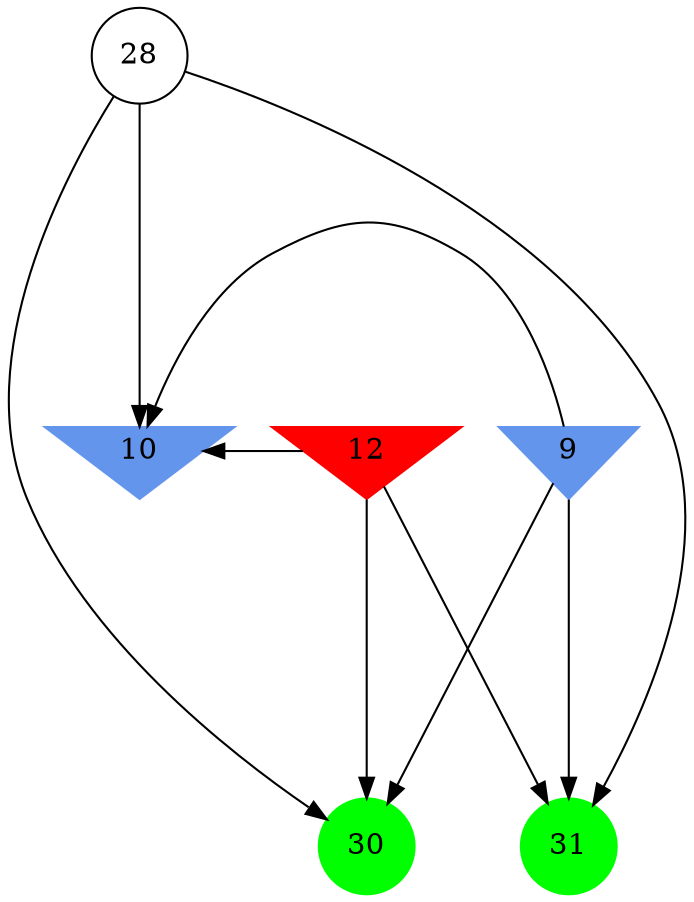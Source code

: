 digraph brain {
	ranksep=2.0;
	9 [shape=invtriangle,style=filled,color=cornflowerblue];
	10 [shape=invtriangle,style=filled,color=cornflowerblue];
	12 [shape=invtriangle,style=filled,color=red];
	28 [shape=circle,color=black];
	30 [shape=circle,style=filled,color=green];
	31 [shape=circle,style=filled,color=green];
	9	->	30;
	9	->	10;
	9	->	31;
	12	->	30;
	12	->	10;
	12	->	31;
	28	->	30;
	28	->	10;
	28	->	31;
	{ rank=same; 9; 10; 12; }
	{ rank=same; 28; }
	{ rank=same; 30; 31; }
}
